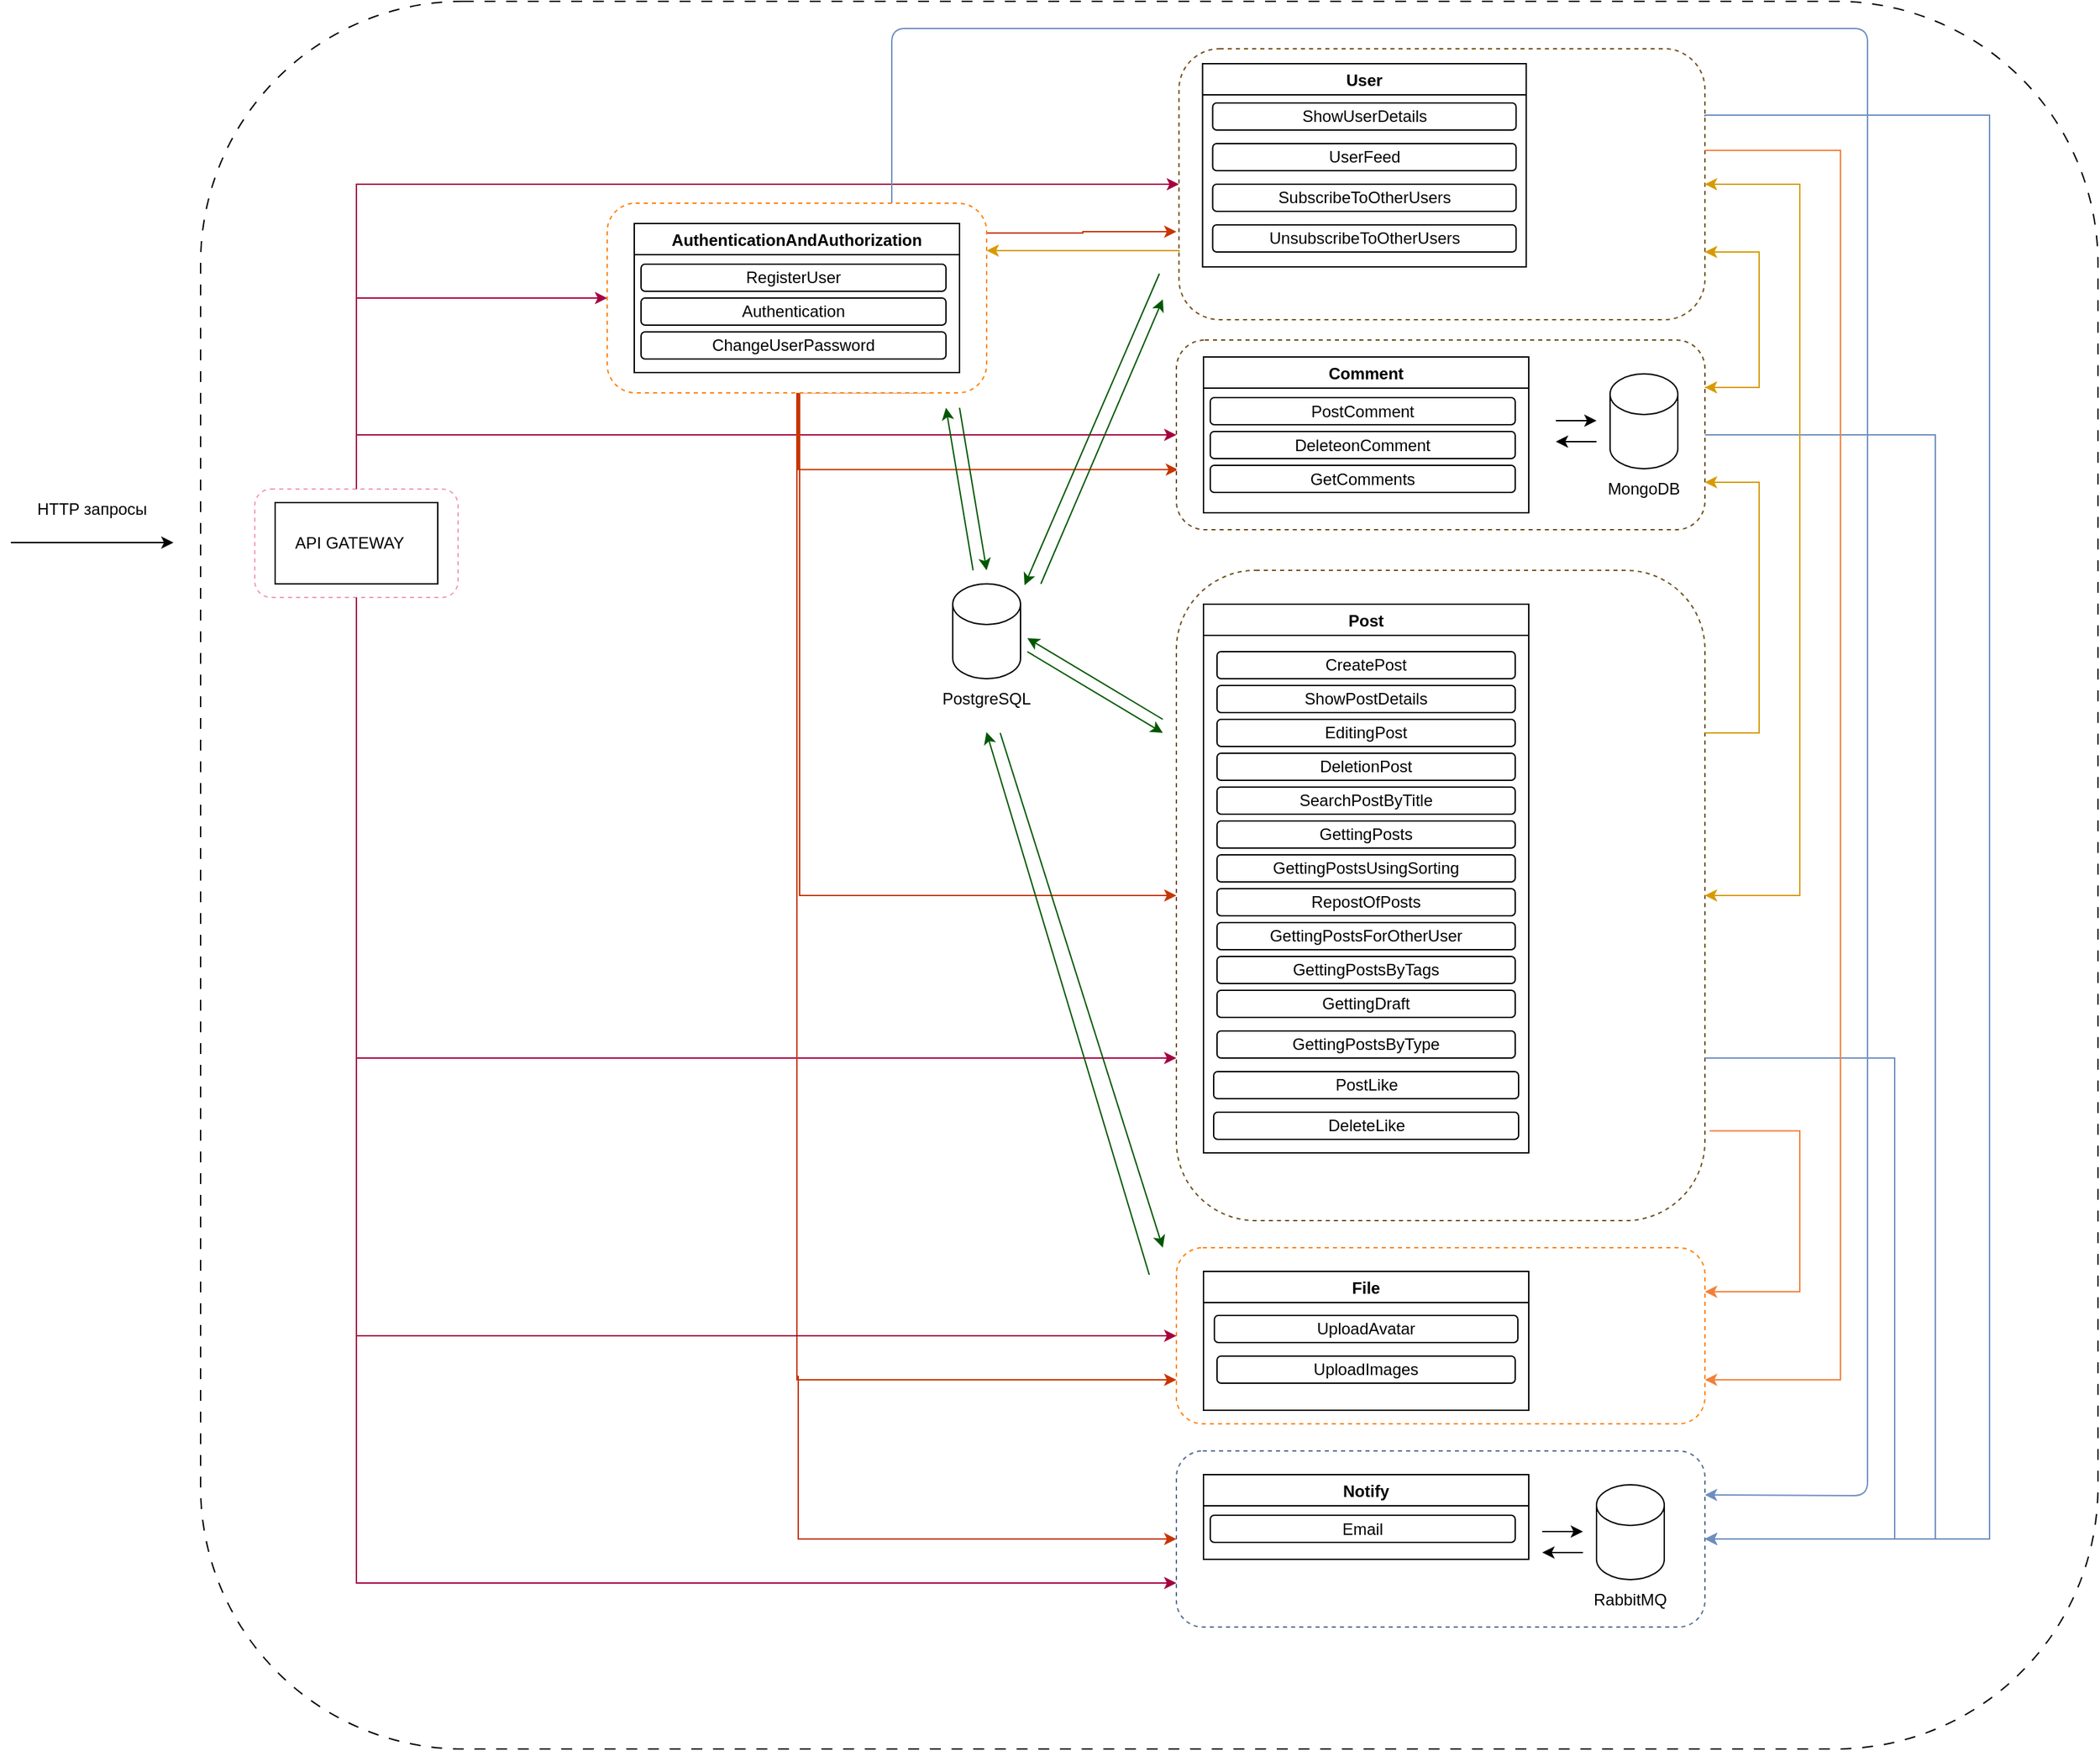 <mxfile>
    <diagram name="Страница 1" id="yI9zd2pT9esUjkgYPhoz">
        <mxGraphModel dx="707" dy="553" grid="1" gridSize="10" guides="1" tooltips="1" connect="1" arrows="1" fold="1" page="1" pageScale="4" pageWidth="827" pageHeight="1169" math="0" shadow="0">
            <root>
                <mxCell id="0"/>
                <mxCell id="1" parent="0"/>
                <mxCell id="3Dr8wY84JihMAh3BOTui-70" value="" style="rounded=1;whiteSpace=wrap;html=1;dashed=1;dashPattern=8 8;" parent="1" vertex="1">
                    <mxGeometry x="180" y="210" width="1400" height="1290" as="geometry"/>
                </mxCell>
                <mxCell id="V9B4uRtNzhAgs2MjrMtX-153" value="" style="group" parent="1" vertex="1" connectable="0">
                    <mxGeometry x="40" y="580" width="120" height="30" as="geometry"/>
                </mxCell>
                <mxCell id="V9B4uRtNzhAgs2MjrMtX-4" value="" style="endArrow=classic;html=1;rounded=0;" parent="V9B4uRtNzhAgs2MjrMtX-153" edge="1">
                    <mxGeometry width="50" height="50" relative="1" as="geometry">
                        <mxPoint y="29.5" as="sourcePoint"/>
                        <mxPoint x="120" y="29.5" as="targetPoint"/>
                        <Array as="points"/>
                    </mxGeometry>
                </mxCell>
                <mxCell id="V9B4uRtNzhAgs2MjrMtX-154" style="edgeStyle=orthogonalEdgeStyle;rounded=0;orthogonalLoop=1;jettySize=auto;html=1;exitX=0.5;exitY=1;exitDx=0;exitDy=0;" parent="1" edge="1">
                    <mxGeometry relative="1" as="geometry">
                        <mxPoint x="625" y="1230" as="sourcePoint"/>
                        <mxPoint x="625" y="1230" as="targetPoint"/>
                    </mxGeometry>
                </mxCell>
                <mxCell id="V9B4uRtNzhAgs2MjrMtX-6" value="HTTP запросы" style="text;html=1;strokeColor=none;fillColor=none;align=center;verticalAlign=middle;whiteSpace=wrap;rounded=0;" parent="1" vertex="1">
                    <mxGeometry x="50" y="570" width="100" height="30" as="geometry"/>
                </mxCell>
                <mxCell id="9OwBvTJ7RTWJVoX8R5Mj-107" value="" style="group" parent="1" vertex="1" connectable="0">
                    <mxGeometry x="220" y="570" width="150" height="80" as="geometry"/>
                </mxCell>
                <mxCell id="V9B4uRtNzhAgs2MjrMtX-8" value="" style="rounded=1;whiteSpace=wrap;html=1;dashed=1;strokeColor=#f299bb;" parent="9OwBvTJ7RTWJVoX8R5Mj-107" vertex="1">
                    <mxGeometry width="150" height="80" as="geometry"/>
                </mxCell>
                <mxCell id="V9B4uRtNzhAgs2MjrMtX-7" value="" style="rounded=0;whiteSpace=wrap;html=1;perimeterSpacing=0;" parent="9OwBvTJ7RTWJVoX8R5Mj-107" vertex="1">
                    <mxGeometry x="15" y="10" width="120" height="60" as="geometry"/>
                </mxCell>
                <mxCell id="V9B4uRtNzhAgs2MjrMtX-9" value="API GATEWAY" style="text;html=1;strokeColor=none;fillColor=none;align=center;verticalAlign=middle;whiteSpace=wrap;rounded=0;" parent="9OwBvTJ7RTWJVoX8R5Mj-107" vertex="1">
                    <mxGeometry x="15" y="25" width="110" height="30" as="geometry"/>
                </mxCell>
                <mxCell id="9OwBvTJ7RTWJVoX8R5Mj-108" style="edgeStyle=orthogonalEdgeStyle;rounded=0;orthogonalLoop=1;jettySize=auto;html=1;exitX=0.5;exitY=0;exitDx=0;exitDy=0;entryX=0;entryY=0.5;entryDx=0;entryDy=0;fillColor=#d80073;strokeColor=#A50040;" parent="1" source="V9B4uRtNzhAgs2MjrMtX-8" target="9OwBvTJ7RTWJVoX8R5Mj-2" edge="1">
                    <mxGeometry relative="1" as="geometry"/>
                </mxCell>
                <mxCell id="9OwBvTJ7RTWJVoX8R5Mj-109" style="edgeStyle=orthogonalEdgeStyle;rounded=0;orthogonalLoop=1;jettySize=auto;html=1;exitX=0.5;exitY=0;exitDx=0;exitDy=0;entryX=0;entryY=0.5;entryDx=0;entryDy=0;fillColor=#d80073;strokeColor=#A50040;" parent="1" source="V9B4uRtNzhAgs2MjrMtX-8" target="9OwBvTJ7RTWJVoX8R5Mj-17" edge="1">
                    <mxGeometry relative="1" as="geometry"/>
                </mxCell>
                <mxCell id="9OwBvTJ7RTWJVoX8R5Mj-111" style="edgeStyle=orthogonalEdgeStyle;rounded=0;orthogonalLoop=1;jettySize=auto;html=1;exitX=0.5;exitY=0;exitDx=0;exitDy=0;entryX=0;entryY=0.5;entryDx=0;entryDy=0;fillColor=#d80073;strokeColor=#A50040;" parent="1" source="V9B4uRtNzhAgs2MjrMtX-8" target="9OwBvTJ7RTWJVoX8R5Mj-49" edge="1">
                    <mxGeometry relative="1" as="geometry">
                        <Array as="points">
                            <mxPoint x="295" y="530"/>
                        </Array>
                    </mxGeometry>
                </mxCell>
                <mxCell id="9OwBvTJ7RTWJVoX8R5Mj-112" style="edgeStyle=orthogonalEdgeStyle;rounded=0;orthogonalLoop=1;jettySize=auto;html=1;exitX=0.5;exitY=1;exitDx=0;exitDy=0;entryX=0;entryY=0.75;entryDx=0;entryDy=0;fillColor=#d80073;strokeColor=#A50040;" parent="1" source="V9B4uRtNzhAgs2MjrMtX-8" target="9OwBvTJ7RTWJVoX8R5Mj-70" edge="1">
                    <mxGeometry relative="1" as="geometry"/>
                </mxCell>
                <mxCell id="9OwBvTJ7RTWJVoX8R5Mj-115" value="" style="group" parent="1" vertex="1" connectable="0">
                    <mxGeometry x="900" y="1280" width="390" height="130" as="geometry"/>
                </mxCell>
                <mxCell id="9OwBvTJ7RTWJVoX8R5Mj-116" value="" style="rounded=1;whiteSpace=wrap;html=1;dashed=1;strokeColor=#546c90;" parent="9OwBvTJ7RTWJVoX8R5Mj-115" vertex="1">
                    <mxGeometry width="390" height="130" as="geometry"/>
                </mxCell>
                <mxCell id="9OwBvTJ7RTWJVoX8R5Mj-117" value="Notify" style="swimlane;" parent="9OwBvTJ7RTWJVoX8R5Mj-115" vertex="1">
                    <mxGeometry x="20" y="17.5" width="240" height="62.5" as="geometry"/>
                </mxCell>
                <mxCell id="9OwBvTJ7RTWJVoX8R5Mj-118" value="Email" style="rounded=1;whiteSpace=wrap;html=1;" parent="9OwBvTJ7RTWJVoX8R5Mj-117" vertex="1">
                    <mxGeometry x="5" y="30" width="225" height="20" as="geometry"/>
                </mxCell>
                <mxCell id="9OwBvTJ7RTWJVoX8R5Mj-119" value="" style="endArrow=classic;html=1;rounded=0;" parent="9OwBvTJ7RTWJVoX8R5Mj-115" edge="1">
                    <mxGeometry width="50" height="50" relative="1" as="geometry">
                        <mxPoint x="300" y="75" as="sourcePoint"/>
                        <mxPoint x="270" y="75" as="targetPoint"/>
                    </mxGeometry>
                </mxCell>
                <mxCell id="9OwBvTJ7RTWJVoX8R5Mj-120" value="" style="shape=cylinder3;whiteSpace=wrap;html=1;boundedLbl=1;backgroundOutline=1;size=15;" parent="9OwBvTJ7RTWJVoX8R5Mj-115" vertex="1">
                    <mxGeometry x="310" y="25" width="50" height="70" as="geometry"/>
                </mxCell>
                <mxCell id="9OwBvTJ7RTWJVoX8R5Mj-121" value="" style="endArrow=classic;html=1;rounded=0;" parent="9OwBvTJ7RTWJVoX8R5Mj-115" edge="1">
                    <mxGeometry width="50" height="50" relative="1" as="geometry">
                        <mxPoint x="270" y="59.5" as="sourcePoint"/>
                        <mxPoint x="300" y="59.5" as="targetPoint"/>
                        <Array as="points">
                            <mxPoint x="280" y="59.5"/>
                        </Array>
                    </mxGeometry>
                </mxCell>
                <mxCell id="9OwBvTJ7RTWJVoX8R5Mj-122" value="RabbitMQ" style="text;html=1;strokeColor=none;fillColor=none;align=center;verticalAlign=middle;whiteSpace=wrap;rounded=0;" parent="9OwBvTJ7RTWJVoX8R5Mj-115" vertex="1">
                    <mxGeometry x="305" y="95" width="60" height="30" as="geometry"/>
                </mxCell>
                <mxCell id="9OwBvTJ7RTWJVoX8R5Mj-123" style="edgeStyle=orthogonalEdgeStyle;rounded=0;orthogonalLoop=1;jettySize=auto;html=1;exitX=0.5;exitY=1;exitDx=0;exitDy=0;" parent="9OwBvTJ7RTWJVoX8R5Mj-115" source="9OwBvTJ7RTWJVoX8R5Mj-116" target="9OwBvTJ7RTWJVoX8R5Mj-116" edge="1">
                    <mxGeometry relative="1" as="geometry"/>
                </mxCell>
                <mxCell id="9OwBvTJ7RTWJVoX8R5Mj-127" style="edgeStyle=orthogonalEdgeStyle;rounded=0;orthogonalLoop=1;jettySize=auto;html=1;exitX=0.862;exitY=0.998;exitDx=0;exitDy=0;entryX=0.003;entryY=0.683;entryDx=0;entryDy=0;exitPerimeter=0;fillColor=#fa6800;strokeColor=#C73500;entryPerimeter=0;" parent="1" source="9OwBvTJ7RTWJVoX8R5Mj-2" target="9OwBvTJ7RTWJVoX8R5Mj-49" edge="1">
                    <mxGeometry relative="1" as="geometry">
                        <Array as="points">
                            <mxPoint x="621" y="556"/>
                        </Array>
                    </mxGeometry>
                </mxCell>
                <mxCell id="9OwBvTJ7RTWJVoX8R5Mj-129" style="edgeStyle=orthogonalEdgeStyle;rounded=0;orthogonalLoop=1;jettySize=auto;html=1;exitX=0.5;exitY=1;exitDx=0;exitDy=0;entryX=0;entryY=0.5;entryDx=0;entryDy=0;fillColor=#fa6800;strokeColor=#C73500;" parent="1" source="9OwBvTJ7RTWJVoX8R5Mj-2" target="9OwBvTJ7RTWJVoX8R5Mj-70" edge="1">
                    <mxGeometry relative="1" as="geometry">
                        <Array as="points">
                            <mxPoint x="622" y="500"/>
                            <mxPoint x="622" y="870"/>
                        </Array>
                    </mxGeometry>
                </mxCell>
                <mxCell id="9OwBvTJ7RTWJVoX8R5Mj-132" style="edgeStyle=orthogonalEdgeStyle;rounded=0;orthogonalLoop=1;jettySize=auto;html=1;exitX=0.5;exitY=1;exitDx=0;exitDy=0;entryX=0;entryY=0.5;entryDx=0;entryDy=0;fillColor=#fa6800;strokeColor=#C73500;" parent="1" source="9OwBvTJ7RTWJVoX8R5Mj-2" target="9OwBvTJ7RTWJVoX8R5Mj-116" edge="1">
                    <mxGeometry relative="1" as="geometry">
                        <Array as="points">
                            <mxPoint x="621" y="1225"/>
                        </Array>
                    </mxGeometry>
                </mxCell>
                <mxCell id="9OwBvTJ7RTWJVoX8R5Mj-140" style="edgeStyle=orthogonalEdgeStyle;rounded=0;orthogonalLoop=1;jettySize=auto;html=1;fillColor=#fa6800;strokeColor=#C73500;exitX=0.993;exitY=0.157;exitDx=0;exitDy=0;exitPerimeter=0;" parent="1" source="9OwBvTJ7RTWJVoX8R5Mj-2" edge="1">
                    <mxGeometry relative="1" as="geometry">
                        <Array as="points">
                            <mxPoint x="831" y="380"/>
                        </Array>
                        <mxPoint x="660" y="380" as="sourcePoint"/>
                        <mxPoint x="900" y="380" as="targetPoint"/>
                    </mxGeometry>
                </mxCell>
                <mxCell id="9OwBvTJ7RTWJVoX8R5Mj-94" value="" style="group" parent="1" vertex="1" connectable="0">
                    <mxGeometry x="380" y="359" width="390" height="140" as="geometry"/>
                </mxCell>
                <mxCell id="3Dr8wY84JihMAh3BOTui-32" value="" style="group;fillColor=none;fontColor=#000000;strokeColor=none;" parent="9OwBvTJ7RTWJVoX8R5Mj-94" vertex="1" connectable="0">
                    <mxGeometry x="100" width="280" height="140" as="geometry"/>
                </mxCell>
                <mxCell id="9OwBvTJ7RTWJVoX8R5Mj-2" value="" style="rounded=1;whiteSpace=wrap;html=1;dashed=1;strokeColor=#FF8000;" parent="3Dr8wY84JihMAh3BOTui-32" vertex="1">
                    <mxGeometry width="280" height="140" as="geometry"/>
                </mxCell>
                <mxCell id="9OwBvTJ7RTWJVoX8R5Mj-3" value="AuthenticationAndAuthorization" style="swimlane;" parent="3Dr8wY84JihMAh3BOTui-32" vertex="1">
                    <mxGeometry x="20" y="15" width="240" height="110" as="geometry"/>
                </mxCell>
                <mxCell id="9OwBvTJ7RTWJVoX8R5Mj-4" value="RegisterUser" style="rounded=1;whiteSpace=wrap;html=1;" parent="9OwBvTJ7RTWJVoX8R5Mj-3" vertex="1">
                    <mxGeometry x="5" y="30" width="225" height="20" as="geometry"/>
                </mxCell>
                <mxCell id="9OwBvTJ7RTWJVoX8R5Mj-5" value="Authentication" style="rounded=1;whiteSpace=wrap;html=1;" parent="9OwBvTJ7RTWJVoX8R5Mj-3" vertex="1">
                    <mxGeometry x="5" y="55" width="225" height="20" as="geometry"/>
                </mxCell>
                <mxCell id="9OwBvTJ7RTWJVoX8R5Mj-7" value="ChangeUserPassword" style="rounded=1;whiteSpace=wrap;html=1;" parent="9OwBvTJ7RTWJVoX8R5Mj-3" vertex="1">
                    <mxGeometry x="5" y="80" width="225" height="20" as="geometry"/>
                </mxCell>
                <mxCell id="9OwBvTJ7RTWJVoX8R5Mj-98" value="" style="group" parent="1" vertex="1" connectable="0">
                    <mxGeometry x="882" y="245" width="408" height="200" as="geometry"/>
                </mxCell>
                <mxCell id="9OwBvTJ7RTWJVoX8R5Mj-17" value="" style="rounded=1;whiteSpace=wrap;html=1;dashed=1;strokeColor=#76501a;" parent="9OwBvTJ7RTWJVoX8R5Mj-98" vertex="1">
                    <mxGeometry x="19.902" width="388.098" height="200" as="geometry"/>
                </mxCell>
                <mxCell id="9OwBvTJ7RTWJVoX8R5Mj-24" value="UserFeed" style="rounded=1;whiteSpace=wrap;html=1;" parent="9OwBvTJ7RTWJVoX8R5Mj-98" vertex="1">
                    <mxGeometry x="44.78" y="70" width="223.902" height="20" as="geometry"/>
                </mxCell>
                <mxCell id="9OwBvTJ7RTWJVoX8R5Mj-25" value="SubscribeToOtherUsers" style="rounded=1;whiteSpace=wrap;html=1;" parent="9OwBvTJ7RTWJVoX8R5Mj-98" vertex="1">
                    <mxGeometry x="44.78" y="100" width="223.902" height="20" as="geometry"/>
                </mxCell>
                <mxCell id="9OwBvTJ7RTWJVoX8R5Mj-18" value="User" style="swimlane;container=0;" parent="9OwBvTJ7RTWJVoX8R5Mj-98" vertex="1">
                    <mxGeometry x="37.32" y="11" width="238.83" height="150" as="geometry"/>
                </mxCell>
                <mxCell id="3Dr8wY84JihMAh3BOTui-39" value="" style="curved=1;endArrow=classic;html=1;rounded=0;fillColor=#008a00;strokeColor=#005700;" parent="9OwBvTJ7RTWJVoX8R5Mj-18" edge="1">
                    <mxGeometry width="50" height="50" relative="1" as="geometry">
                        <mxPoint x="-31.844" y="155" as="sourcePoint"/>
                        <mxPoint x="-131.356" y="385" as="targetPoint"/>
                        <Array as="points"/>
                    </mxGeometry>
                </mxCell>
                <mxCell id="9OwBvTJ7RTWJVoX8R5Mj-21" value="ShowUserDetails" style="rounded=1;whiteSpace=wrap;html=1;" parent="9OwBvTJ7RTWJVoX8R5Mj-98" vertex="1">
                    <mxGeometry x="44.78" y="40" width="223.902" height="20" as="geometry"/>
                </mxCell>
                <mxCell id="9OwBvTJ7RTWJVoX8R5Mj-26" value="UnsubscribeToOtherUsers" style="rounded=1;whiteSpace=wrap;html=1;container=0;" parent="9OwBvTJ7RTWJVoX8R5Mj-98" vertex="1">
                    <mxGeometry x="44.78" y="130" width="223.902" height="20" as="geometry"/>
                </mxCell>
                <mxCell id="9OwBvTJ7RTWJVoX8R5Mj-154" value="" style="group" parent="1" vertex="1" connectable="0">
                    <mxGeometry x="900" y="460" width="390" height="140" as="geometry"/>
                </mxCell>
                <mxCell id="9OwBvTJ7RTWJVoX8R5Mj-49" value="" style="rounded=1;whiteSpace=wrap;html=1;dashed=1;strokeColor=#6d4a18;" parent="9OwBvTJ7RTWJVoX8R5Mj-154" vertex="1">
                    <mxGeometry width="390" height="140" as="geometry"/>
                </mxCell>
                <mxCell id="9OwBvTJ7RTWJVoX8R5Mj-50" value="Comment" style="swimlane;" parent="9OwBvTJ7RTWJVoX8R5Mj-154" vertex="1">
                    <mxGeometry x="20" y="12.5" width="240" height="115" as="geometry"/>
                </mxCell>
                <mxCell id="9OwBvTJ7RTWJVoX8R5Mj-51" value="PostComment" style="rounded=1;whiteSpace=wrap;html=1;" parent="9OwBvTJ7RTWJVoX8R5Mj-50" vertex="1">
                    <mxGeometry x="5" y="30" width="225" height="20" as="geometry"/>
                </mxCell>
                <mxCell id="9OwBvTJ7RTWJVoX8R5Mj-52" value="DeleteonComment" style="rounded=1;whiteSpace=wrap;html=1;" parent="9OwBvTJ7RTWJVoX8R5Mj-50" vertex="1">
                    <mxGeometry x="5" y="55" width="225" height="20" as="geometry"/>
                </mxCell>
                <mxCell id="9OwBvTJ7RTWJVoX8R5Mj-53" value="GetComments" style="rounded=1;whiteSpace=wrap;html=1;" parent="9OwBvTJ7RTWJVoX8R5Mj-50" vertex="1">
                    <mxGeometry x="5" y="80" width="225" height="20" as="geometry"/>
                </mxCell>
                <mxCell id="9OwBvTJ7RTWJVoX8R5Mj-54" value="" style="endArrow=classic;html=1;rounded=0;" parent="9OwBvTJ7RTWJVoX8R5Mj-154" edge="1">
                    <mxGeometry width="50" height="50" relative="1" as="geometry">
                        <mxPoint x="310" y="75" as="sourcePoint"/>
                        <mxPoint x="280" y="75" as="targetPoint"/>
                    </mxGeometry>
                </mxCell>
                <mxCell id="9OwBvTJ7RTWJVoX8R5Mj-55" value="" style="shape=cylinder3;whiteSpace=wrap;html=1;boundedLbl=1;backgroundOutline=1;size=15;" parent="9OwBvTJ7RTWJVoX8R5Mj-154" vertex="1">
                    <mxGeometry x="320" y="25" width="50" height="70" as="geometry"/>
                </mxCell>
                <mxCell id="9OwBvTJ7RTWJVoX8R5Mj-56" value="" style="endArrow=classic;html=1;rounded=0;" parent="9OwBvTJ7RTWJVoX8R5Mj-154" edge="1">
                    <mxGeometry width="50" height="50" relative="1" as="geometry">
                        <mxPoint x="280" y="59.5" as="sourcePoint"/>
                        <mxPoint x="310" y="59.5" as="targetPoint"/>
                        <Array as="points">
                            <mxPoint x="290" y="59.5"/>
                        </Array>
                    </mxGeometry>
                </mxCell>
                <mxCell id="9OwBvTJ7RTWJVoX8R5Mj-57" value="MongoDB" style="text;html=1;strokeColor=none;fillColor=none;align=center;verticalAlign=middle;whiteSpace=wrap;rounded=0;" parent="9OwBvTJ7RTWJVoX8R5Mj-154" vertex="1">
                    <mxGeometry x="315" y="95" width="60.0" height="30" as="geometry"/>
                </mxCell>
                <mxCell id="9OwBvTJ7RTWJVoX8R5Mj-103" style="edgeStyle=orthogonalEdgeStyle;rounded=0;orthogonalLoop=1;jettySize=auto;html=1;exitX=0.5;exitY=1;exitDx=0;exitDy=0;" parent="9OwBvTJ7RTWJVoX8R5Mj-154" source="9OwBvTJ7RTWJVoX8R5Mj-49" target="9OwBvTJ7RTWJVoX8R5Mj-49" edge="1">
                    <mxGeometry relative="1" as="geometry"/>
                </mxCell>
                <mxCell id="3Dr8wY84JihMAh3BOTui-2" style="edgeStyle=orthogonalEdgeStyle;rounded=0;orthogonalLoop=1;jettySize=auto;html=1;exitX=1;exitY=0.75;exitDx=0;exitDy=0;entryX=1;entryY=0.25;entryDx=0;entryDy=0;fillColor=#ffe6cc;strokeColor=#d79b00;" parent="1" source="9OwBvTJ7RTWJVoX8R5Mj-17" target="9OwBvTJ7RTWJVoX8R5Mj-49" edge="1">
                    <mxGeometry relative="1" as="geometry">
                        <Array as="points">
                            <mxPoint x="1330" y="395"/>
                            <mxPoint x="1330" y="495"/>
                        </Array>
                    </mxGeometry>
                </mxCell>
                <mxCell id="3Dr8wY84JihMAh3BOTui-14" style="edgeStyle=orthogonalEdgeStyle;rounded=0;orthogonalLoop=1;jettySize=auto;html=1;exitX=0.5;exitY=1;exitDx=0;exitDy=0;entryX=0;entryY=0.75;entryDx=0;entryDy=0;fillColor=#d80073;strokeColor=#A50040;" parent="1" source="V9B4uRtNzhAgs2MjrMtX-8" target="9OwBvTJ7RTWJVoX8R5Mj-116" edge="1">
                    <mxGeometry relative="1" as="geometry"/>
                </mxCell>
                <mxCell id="3Dr8wY84JihMAh3BOTui-20" value="" style="group" parent="1" vertex="1" connectable="0">
                    <mxGeometry x="900" y="630" width="390" height="480" as="geometry"/>
                </mxCell>
                <mxCell id="9OwBvTJ7RTWJVoX8R5Mj-70" value="" style="rounded=1;whiteSpace=wrap;html=1;dashed=1;strokeColor=#6d4f18;" parent="3Dr8wY84JihMAh3BOTui-20" vertex="1">
                    <mxGeometry width="390" height="480" as="geometry"/>
                </mxCell>
                <mxCell id="9OwBvTJ7RTWJVoX8R5Mj-71" value="Post" style="swimlane;" parent="3Dr8wY84JihMAh3BOTui-20" vertex="1">
                    <mxGeometry x="20" y="25" width="240" height="405" as="geometry"/>
                </mxCell>
                <mxCell id="9OwBvTJ7RTWJVoX8R5Mj-85" value="GettingPostsUsingSorting" style="rounded=1;whiteSpace=wrap;html=1;" parent="9OwBvTJ7RTWJVoX8R5Mj-71" vertex="1">
                    <mxGeometry x="10" y="185" width="220" height="20" as="geometry"/>
                </mxCell>
                <mxCell id="9OwBvTJ7RTWJVoX8R5Mj-89" value="GettingPostsForOtherUser" style="rounded=1;whiteSpace=wrap;html=1;" parent="9OwBvTJ7RTWJVoX8R5Mj-71" vertex="1">
                    <mxGeometry x="10" y="235" width="220" height="20" as="geometry"/>
                </mxCell>
                <mxCell id="9OwBvTJ7RTWJVoX8R5Mj-72" value="CreatePost" style="rounded=1;whiteSpace=wrap;html=1;" parent="3Dr8wY84JihMAh3BOTui-20" vertex="1">
                    <mxGeometry x="30" y="60" width="220" height="20" as="geometry"/>
                </mxCell>
                <mxCell id="9OwBvTJ7RTWJVoX8R5Mj-73" value="ShowPostDetails" style="rounded=1;whiteSpace=wrap;html=1;" parent="3Dr8wY84JihMAh3BOTui-20" vertex="1">
                    <mxGeometry x="30" y="85" width="220" height="20" as="geometry"/>
                </mxCell>
                <mxCell id="9OwBvTJ7RTWJVoX8R5Mj-78" value="EditingPost" style="rounded=1;whiteSpace=wrap;html=1;" parent="3Dr8wY84JihMAh3BOTui-20" vertex="1">
                    <mxGeometry x="30" y="110" width="220" height="20" as="geometry"/>
                </mxCell>
                <mxCell id="9OwBvTJ7RTWJVoX8R5Mj-79" value="DeletionPost" style="rounded=1;whiteSpace=wrap;html=1;" parent="3Dr8wY84JihMAh3BOTui-20" vertex="1">
                    <mxGeometry x="30" y="135" width="220" height="20" as="geometry"/>
                </mxCell>
                <mxCell id="9OwBvTJ7RTWJVoX8R5Mj-84" value="GettingPosts" style="rounded=1;whiteSpace=wrap;html=1;" parent="3Dr8wY84JihMAh3BOTui-20" vertex="1">
                    <mxGeometry x="30" y="185" width="220" height="20" as="geometry"/>
                </mxCell>
                <mxCell id="9OwBvTJ7RTWJVoX8R5Mj-86" value="RepostOfPosts" style="rounded=1;whiteSpace=wrap;html=1;" parent="3Dr8wY84JihMAh3BOTui-20" vertex="1">
                    <mxGeometry x="30" y="235" width="220" height="20" as="geometry"/>
                </mxCell>
                <mxCell id="9OwBvTJ7RTWJVoX8R5Mj-87" value="GettingPostsByTags" style="rounded=1;whiteSpace=wrap;html=1;" parent="3Dr8wY84JihMAh3BOTui-20" vertex="1">
                    <mxGeometry x="30" y="285" width="220" height="20" as="geometry"/>
                </mxCell>
                <mxCell id="9OwBvTJ7RTWJVoX8R5Mj-90" value="GettingDraft" style="rounded=1;whiteSpace=wrap;html=1;" parent="3Dr8wY84JihMAh3BOTui-20" vertex="1">
                    <mxGeometry x="30" y="310" width="220" height="20" as="geometry"/>
                </mxCell>
                <mxCell id="9OwBvTJ7RTWJVoX8R5Mj-91" value="GettingPostsByType" style="rounded=1;whiteSpace=wrap;html=1;" parent="3Dr8wY84JihMAh3BOTui-20" vertex="1">
                    <mxGeometry x="30" y="340" width="220" height="20" as="geometry"/>
                </mxCell>
                <mxCell id="3Dr8wY84JihMAh3BOTui-15" value="PostLike" style="rounded=1;whiteSpace=wrap;html=1;" parent="3Dr8wY84JihMAh3BOTui-20" vertex="1">
                    <mxGeometry x="27.5" y="370" width="225" height="20" as="geometry"/>
                </mxCell>
                <mxCell id="3Dr8wY84JihMAh3BOTui-17" value="DeleteLike" style="rounded=1;whiteSpace=wrap;html=1;" parent="3Dr8wY84JihMAh3BOTui-20" vertex="1">
                    <mxGeometry x="27.5" y="400" width="225" height="20" as="geometry"/>
                </mxCell>
                <mxCell id="3Dr8wY84JihMAh3BOTui-37" value="" style="curved=1;endArrow=classic;html=1;rounded=0;fillColor=#008a00;strokeColor=#005700;" parent="3Dr8wY84JihMAh3BOTui-20" edge="1">
                    <mxGeometry width="50" height="50" relative="1" as="geometry">
                        <mxPoint x="-10" y="110" as="sourcePoint"/>
                        <mxPoint x="-110" y="50" as="targetPoint"/>
                        <Array as="points"/>
                    </mxGeometry>
                </mxCell>
                <mxCell id="3Dr8wY84JihMAh3BOTui-18" value="SearchPostByTitle" style="rounded=1;whiteSpace=wrap;html=1;" parent="3Dr8wY84JihMAh3BOTui-20" vertex="1">
                    <mxGeometry x="30" y="160" width="220" height="20" as="geometry"/>
                </mxCell>
                <mxCell id="3Dr8wY84JihMAh3BOTui-22" style="edgeStyle=orthogonalEdgeStyle;rounded=0;orthogonalLoop=1;jettySize=auto;html=1;exitX=0;exitY=0.75;exitDx=0;exitDy=0;entryX=1;entryY=0.25;entryDx=0;entryDy=0;fillColor=#ffe6cc;strokeColor=#d79b00;" parent="1" source="9OwBvTJ7RTWJVoX8R5Mj-17" target="9OwBvTJ7RTWJVoX8R5Mj-2" edge="1">
                    <mxGeometry relative="1" as="geometry">
                        <Array as="points">
                            <mxPoint x="902" y="394"/>
                        </Array>
                    </mxGeometry>
                </mxCell>
                <mxCell id="3Dr8wY84JihMAh3BOTui-25" style="edgeStyle=orthogonalEdgeStyle;rounded=0;orthogonalLoop=1;jettySize=auto;html=1;exitX=1;exitY=0.25;exitDx=0;exitDy=0;entryX=1;entryY=0.5;entryDx=0;entryDy=0;fillColor=#dae8fc;strokeColor=#6c8ebf;" parent="1" source="9OwBvTJ7RTWJVoX8R5Mj-17" target="9OwBvTJ7RTWJVoX8R5Mj-116" edge="1">
                    <mxGeometry relative="1" as="geometry">
                        <Array as="points">
                            <mxPoint x="1500" y="294"/>
                            <mxPoint x="1500" y="1345"/>
                        </Array>
                    </mxGeometry>
                </mxCell>
                <mxCell id="3Dr8wY84JihMAh3BOTui-26" style="edgeStyle=orthogonalEdgeStyle;rounded=0;orthogonalLoop=1;jettySize=auto;html=1;exitX=1;exitY=0.5;exitDx=0;exitDy=0;entryX=1;entryY=0.5;entryDx=0;entryDy=0;fillColor=#dae8fc;strokeColor=#6c8ebf;" parent="1" source="9OwBvTJ7RTWJVoX8R5Mj-49" target="9OwBvTJ7RTWJVoX8R5Mj-116" edge="1">
                    <mxGeometry relative="1" as="geometry">
                        <Array as="points">
                            <mxPoint x="1460" y="530"/>
                            <mxPoint x="1460" y="1345"/>
                        </Array>
                    </mxGeometry>
                </mxCell>
                <mxCell id="3Dr8wY84JihMAh3BOTui-27" style="edgeStyle=orthogonalEdgeStyle;rounded=0;orthogonalLoop=1;jettySize=auto;html=1;exitX=1;exitY=0.75;exitDx=0;exitDy=0;entryX=1;entryY=0.5;entryDx=0;entryDy=0;fillColor=#dae8fc;strokeColor=#6c8ebf;" parent="1" source="9OwBvTJ7RTWJVoX8R5Mj-70" target="9OwBvTJ7RTWJVoX8R5Mj-116" edge="1">
                    <mxGeometry relative="1" as="geometry">
                        <Array as="points">
                            <mxPoint x="1430" y="990"/>
                            <mxPoint x="1430" y="1345"/>
                        </Array>
                    </mxGeometry>
                </mxCell>
                <mxCell id="3Dr8wY84JihMAh3BOTui-28" style="edgeStyle=orthogonalEdgeStyle;rounded=0;orthogonalLoop=1;jettySize=auto;html=1;exitX=1;exitY=0.25;exitDx=0;exitDy=0;entryX=1;entryY=0.75;entryDx=0;entryDy=0;fillColor=#ffe6cc;strokeColor=#d79b00;" parent="1" source="9OwBvTJ7RTWJVoX8R5Mj-49" target="9OwBvTJ7RTWJVoX8R5Mj-17" edge="1">
                    <mxGeometry relative="1" as="geometry">
                        <Array as="points">
                            <mxPoint x="1330" y="495"/>
                            <mxPoint x="1330" y="395"/>
                        </Array>
                    </mxGeometry>
                </mxCell>
                <mxCell id="3Dr8wY84JihMAh3BOTui-29" style="edgeStyle=orthogonalEdgeStyle;rounded=0;orthogonalLoop=1;jettySize=auto;html=1;exitX=1;exitY=0.5;exitDx=0;exitDy=0;entryX=1;entryY=0.5;entryDx=0;entryDy=0;fillColor=#ffe6cc;strokeColor=#d79b00;" parent="1" source="9OwBvTJ7RTWJVoX8R5Mj-70" target="9OwBvTJ7RTWJVoX8R5Mj-17" edge="1">
                    <mxGeometry relative="1" as="geometry">
                        <Array as="points">
                            <mxPoint x="1360" y="870"/>
                            <mxPoint x="1360" y="345"/>
                        </Array>
                    </mxGeometry>
                </mxCell>
                <mxCell id="3Dr8wY84JihMAh3BOTui-30" style="edgeStyle=orthogonalEdgeStyle;rounded=0;orthogonalLoop=1;jettySize=auto;html=1;exitX=1;exitY=0.5;exitDx=0;exitDy=0;entryX=1;entryY=0.5;entryDx=0;entryDy=0;fillColor=#ffe6cc;strokeColor=#d79b00;" parent="1" source="9OwBvTJ7RTWJVoX8R5Mj-17" target="9OwBvTJ7RTWJVoX8R5Mj-70" edge="1">
                    <mxGeometry relative="1" as="geometry">
                        <Array as="points">
                            <mxPoint x="1360" y="345"/>
                            <mxPoint x="1360" y="870"/>
                        </Array>
                    </mxGeometry>
                </mxCell>
                <mxCell id="3Dr8wY84JihMAh3BOTui-31" style="edgeStyle=orthogonalEdgeStyle;rounded=0;orthogonalLoop=1;jettySize=auto;html=1;exitX=1;exitY=0.25;exitDx=0;exitDy=0;entryX=1;entryY=0.75;entryDx=0;entryDy=0;fillColor=#ffe6cc;strokeColor=#d79b00;" parent="1" source="9OwBvTJ7RTWJVoX8R5Mj-70" target="9OwBvTJ7RTWJVoX8R5Mj-49" edge="1">
                    <mxGeometry relative="1" as="geometry">
                        <Array as="points">
                            <mxPoint x="1330" y="750"/>
                            <mxPoint x="1330" y="565"/>
                        </Array>
                    </mxGeometry>
                </mxCell>
                <mxCell id="9OwBvTJ7RTWJVoX8R5Mj-75" value="" style="shape=cylinder3;whiteSpace=wrap;html=1;boundedLbl=1;backgroundOutline=1;size=15;" parent="1" vertex="1">
                    <mxGeometry x="735" y="640" width="50" height="70" as="geometry"/>
                </mxCell>
                <mxCell id="9OwBvTJ7RTWJVoX8R5Mj-77" value="PostgreSQL" style="text;html=1;strokeColor=none;fillColor=none;align=center;verticalAlign=middle;whiteSpace=wrap;rounded=0;" parent="1" vertex="1">
                    <mxGeometry x="730" y="710" width="60" height="30" as="geometry"/>
                </mxCell>
                <mxCell id="3Dr8wY84JihMAh3BOTui-36" value="" style="curved=1;endArrow=classic;html=1;rounded=0;fillColor=#008a00;strokeColor=#005700;" parent="1" edge="1">
                    <mxGeometry width="50" height="50" relative="1" as="geometry">
                        <mxPoint x="790" y="690" as="sourcePoint"/>
                        <mxPoint x="890" y="750" as="targetPoint"/>
                        <Array as="points"/>
                    </mxGeometry>
                </mxCell>
                <mxCell id="3Dr8wY84JihMAh3BOTui-38" value="" style="curved=1;endArrow=classic;html=1;rounded=0;fillColor=#008a00;strokeColor=#005700;" parent="1" edge="1">
                    <mxGeometry width="50" height="50" relative="1" as="geometry">
                        <mxPoint x="800" y="640" as="sourcePoint"/>
                        <mxPoint x="890" y="430" as="targetPoint"/>
                        <Array as="points"/>
                    </mxGeometry>
                </mxCell>
                <mxCell id="3Dr8wY84JihMAh3BOTui-40" value="" style="curved=1;endArrow=classic;html=1;rounded=0;fillColor=#008a00;strokeColor=#005700;" parent="1" edge="1">
                    <mxGeometry width="50" height="50" relative="1" as="geometry">
                        <mxPoint x="740" y="510" as="sourcePoint"/>
                        <mxPoint x="760" y="630" as="targetPoint"/>
                        <Array as="points"/>
                    </mxGeometry>
                </mxCell>
                <mxCell id="3Dr8wY84JihMAh3BOTui-41" value="" style="curved=1;endArrow=classic;html=1;rounded=0;fillColor=#008a00;strokeColor=#005700;" parent="1" edge="1">
                    <mxGeometry width="50" height="50" relative="1" as="geometry">
                        <mxPoint x="750" y="630" as="sourcePoint"/>
                        <mxPoint x="730" y="510" as="targetPoint"/>
                        <Array as="points"/>
                    </mxGeometry>
                </mxCell>
                <mxCell id="3Dr8wY84JihMAh3BOTui-55" value="" style="group" parent="1" vertex="1" connectable="0">
                    <mxGeometry x="900" y="1130" width="390" height="130" as="geometry"/>
                </mxCell>
                <mxCell id="3Dr8wY84JihMAh3BOTui-56" value="" style="rounded=1;whiteSpace=wrap;html=1;dashed=1;strokeColor=#FF8000;" parent="3Dr8wY84JihMAh3BOTui-55" vertex="1">
                    <mxGeometry width="390" height="130" as="geometry"/>
                </mxCell>
                <mxCell id="3Dr8wY84JihMAh3BOTui-57" value="File" style="swimlane;" parent="3Dr8wY84JihMAh3BOTui-55" vertex="1">
                    <mxGeometry x="20" y="17.5" width="240" height="102.5" as="geometry"/>
                </mxCell>
                <mxCell id="3Dr8wY84JihMAh3BOTui-63" style="edgeStyle=orthogonalEdgeStyle;rounded=0;orthogonalLoop=1;jettySize=auto;html=1;exitX=0.5;exitY=1;exitDx=0;exitDy=0;" parent="3Dr8wY84JihMAh3BOTui-55" source="3Dr8wY84JihMAh3BOTui-56" target="3Dr8wY84JihMAh3BOTui-56" edge="1">
                    <mxGeometry relative="1" as="geometry"/>
                </mxCell>
                <mxCell id="3Dr8wY84JihMAh3BOTui-64" value="UploadAvatar" style="rounded=1;whiteSpace=wrap;html=1;" parent="3Dr8wY84JihMAh3BOTui-55" vertex="1">
                    <mxGeometry x="28.05" y="50" width="223.902" height="20" as="geometry"/>
                </mxCell>
                <mxCell id="3Dr8wY84JihMAh3BOTui-65" value="UploadImages" style="rounded=1;whiteSpace=wrap;html=1;" parent="3Dr8wY84JihMAh3BOTui-55" vertex="1">
                    <mxGeometry x="30" y="80" width="220" height="20" as="geometry"/>
                </mxCell>
                <mxCell id="3Dr8wY84JihMAh3BOTui-66" value="" style="curved=1;endArrow=classic;html=1;rounded=0;fillColor=#008a00;strokeColor=#005700;entryX=0.435;entryY=0.401;entryDx=0;entryDy=0;entryPerimeter=0;" parent="1" edge="1">
                    <mxGeometry width="50" height="50" relative="1" as="geometry">
                        <mxPoint x="880" y="1150" as="sourcePoint"/>
                        <mxPoint x="759.85" y="749.37" as="targetPoint"/>
                        <Array as="points"/>
                    </mxGeometry>
                </mxCell>
                <mxCell id="3Dr8wY84JihMAh3BOTui-67" value="" style="curved=1;endArrow=classic;html=1;rounded=0;fillColor=#008a00;strokeColor=#005700;" parent="1" edge="1">
                    <mxGeometry width="50" height="50" relative="1" as="geometry">
                        <mxPoint x="770" y="750" as="sourcePoint"/>
                        <mxPoint x="890" y="1130" as="targetPoint"/>
                        <Array as="points"/>
                    </mxGeometry>
                </mxCell>
                <mxCell id="3Dr8wY84JihMAh3BOTui-68" style="edgeStyle=orthogonalEdgeStyle;rounded=0;orthogonalLoop=1;jettySize=auto;html=1;exitX=0.5;exitY=1;exitDx=0;exitDy=0;entryX=0;entryY=0.75;entryDx=0;entryDy=0;fillColor=#fa6800;strokeColor=#C73500;" parent="1" source="9OwBvTJ7RTWJVoX8R5Mj-2" target="3Dr8wY84JihMAh3BOTui-56" edge="1">
                    <mxGeometry relative="1" as="geometry"/>
                </mxCell>
                <mxCell id="3Dr8wY84JihMAh3BOTui-69" style="edgeStyle=orthogonalEdgeStyle;rounded=0;orthogonalLoop=1;jettySize=auto;html=1;exitX=0.5;exitY=1;exitDx=0;exitDy=0;entryX=0;entryY=0.5;entryDx=0;entryDy=0;fillColor=#d80073;strokeColor=#A50040;" parent="1" source="V9B4uRtNzhAgs2MjrMtX-8" target="3Dr8wY84JihMAh3BOTui-56" edge="1">
                    <mxGeometry relative="1" as="geometry"/>
                </mxCell>
                <mxCell id="3Dr8wY84JihMAh3BOTui-71" style="edgeStyle=orthogonalEdgeStyle;rounded=0;orthogonalLoop=1;jettySize=auto;html=1;entryX=1;entryY=0.75;entryDx=0;entryDy=0;fillColor=#ffe6cc;strokeColor=#f1803a;" parent="1" target="3Dr8wY84JihMAh3BOTui-56" edge="1">
                    <mxGeometry relative="1" as="geometry">
                        <mxPoint x="1290" y="320" as="sourcePoint"/>
                        <mxPoint x="1290" y="1195" as="targetPoint"/>
                        <Array as="points">
                            <mxPoint x="1390" y="320"/>
                            <mxPoint x="1390" y="1228"/>
                        </Array>
                    </mxGeometry>
                </mxCell>
                <mxCell id="3Dr8wY84JihMAh3BOTui-73" style="edgeStyle=orthogonalEdgeStyle;rounded=0;orthogonalLoop=1;jettySize=auto;html=1;exitX=1.009;exitY=0.862;exitDx=0;exitDy=0;entryX=1;entryY=0.25;entryDx=0;entryDy=0;exitPerimeter=0;fillColor=#fa6800;strokeColor=#f1803a;" parent="1" source="9OwBvTJ7RTWJVoX8R5Mj-70" target="3Dr8wY84JihMAh3BOTui-56" edge="1">
                    <mxGeometry relative="1" as="geometry">
                        <Array as="points">
                            <mxPoint x="1360" y="1044"/>
                            <mxPoint x="1360" y="1163"/>
                        </Array>
                    </mxGeometry>
                </mxCell>
                <mxCell id="2" style="edgeStyle=none;html=1;exitX=0.75;exitY=0;exitDx=0;exitDy=0;entryX=1;entryY=0.25;entryDx=0;entryDy=0;strokeColor=#6d8ebf;fillColor=#1ba1e2;" edge="1" parent="1" source="9OwBvTJ7RTWJVoX8R5Mj-2" target="9OwBvTJ7RTWJVoX8R5Mj-116">
                    <mxGeometry relative="1" as="geometry">
                        <Array as="points">
                            <mxPoint x="690" y="230"/>
                            <mxPoint x="1410" y="230"/>
                            <mxPoint x="1410" y="670"/>
                            <mxPoint x="1410" y="1080"/>
                            <mxPoint x="1410" y="1313"/>
                        </Array>
                    </mxGeometry>
                </mxCell>
            </root>
        </mxGraphModel>
    </diagram>
</mxfile>